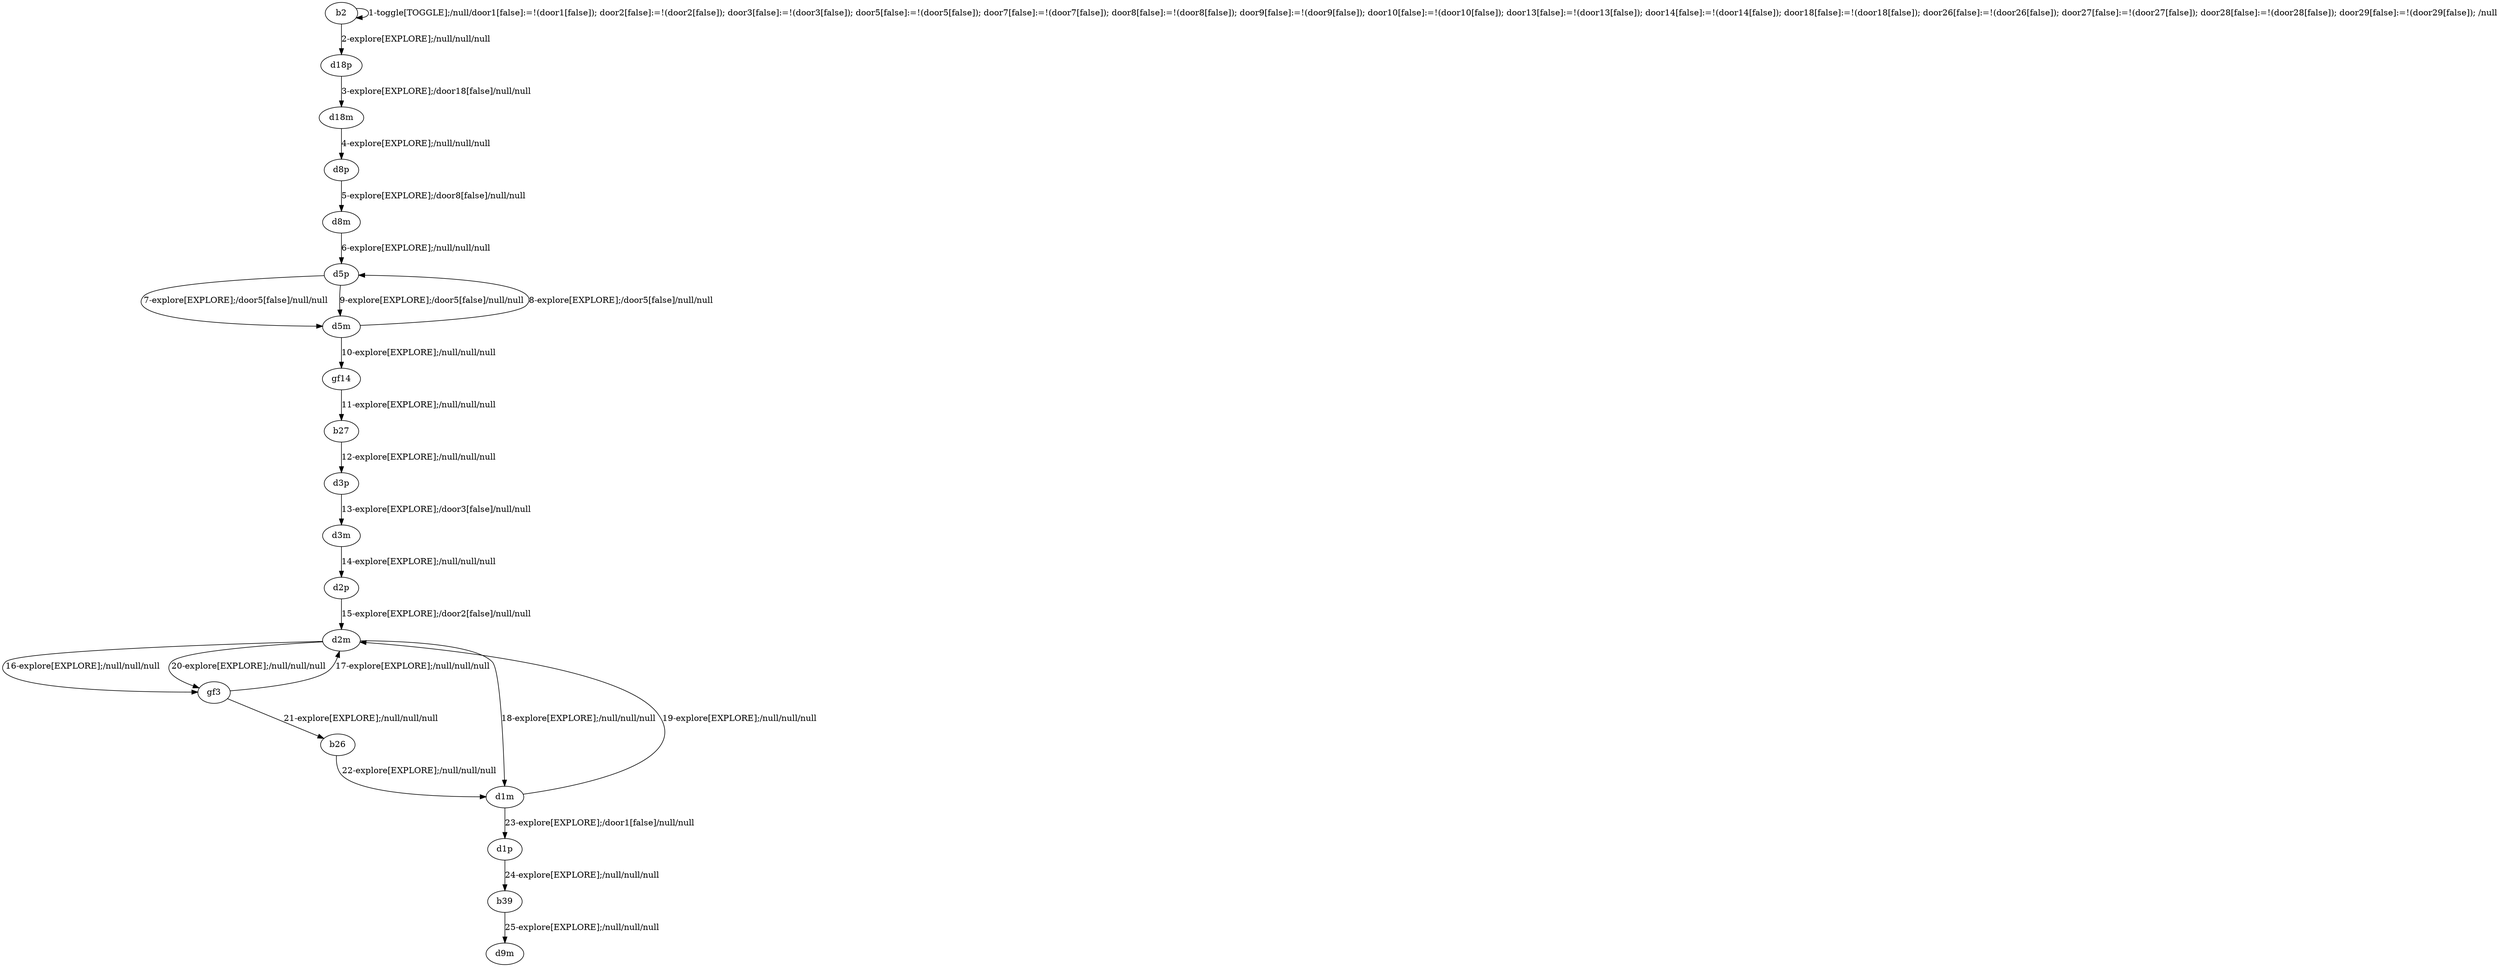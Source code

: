 # Total number of goals covered by this test: 1
# b39 --> d9m

digraph g {
"b2" -> "b2" [label = "1-toggle[TOGGLE];/null/door1[false]:=!(door1[false]); door2[false]:=!(door2[false]); door3[false]:=!(door3[false]); door5[false]:=!(door5[false]); door7[false]:=!(door7[false]); door8[false]:=!(door8[false]); door9[false]:=!(door9[false]); door10[false]:=!(door10[false]); door13[false]:=!(door13[false]); door14[false]:=!(door14[false]); door18[false]:=!(door18[false]); door26[false]:=!(door26[false]); door27[false]:=!(door27[false]); door28[false]:=!(door28[false]); door29[false]:=!(door29[false]); /null"];
"b2" -> "d18p" [label = "2-explore[EXPLORE];/null/null/null"];
"d18p" -> "d18m" [label = "3-explore[EXPLORE];/door18[false]/null/null"];
"d18m" -> "d8p" [label = "4-explore[EXPLORE];/null/null/null"];
"d8p" -> "d8m" [label = "5-explore[EXPLORE];/door8[false]/null/null"];
"d8m" -> "d5p" [label = "6-explore[EXPLORE];/null/null/null"];
"d5p" -> "d5m" [label = "7-explore[EXPLORE];/door5[false]/null/null"];
"d5m" -> "d5p" [label = "8-explore[EXPLORE];/door5[false]/null/null"];
"d5p" -> "d5m" [label = "9-explore[EXPLORE];/door5[false]/null/null"];
"d5m" -> "gf14" [label = "10-explore[EXPLORE];/null/null/null"];
"gf14" -> "b27" [label = "11-explore[EXPLORE];/null/null/null"];
"b27" -> "d3p" [label = "12-explore[EXPLORE];/null/null/null"];
"d3p" -> "d3m" [label = "13-explore[EXPLORE];/door3[false]/null/null"];
"d3m" -> "d2p" [label = "14-explore[EXPLORE];/null/null/null"];
"d2p" -> "d2m" [label = "15-explore[EXPLORE];/door2[false]/null/null"];
"d2m" -> "gf3" [label = "16-explore[EXPLORE];/null/null/null"];
"gf3" -> "d2m" [label = "17-explore[EXPLORE];/null/null/null"];
"d2m" -> "d1m" [label = "18-explore[EXPLORE];/null/null/null"];
"d1m" -> "d2m" [label = "19-explore[EXPLORE];/null/null/null"];
"d2m" -> "gf3" [label = "20-explore[EXPLORE];/null/null/null"];
"gf3" -> "b26" [label = "21-explore[EXPLORE];/null/null/null"];
"b26" -> "d1m" [label = "22-explore[EXPLORE];/null/null/null"];
"d1m" -> "d1p" [label = "23-explore[EXPLORE];/door1[false]/null/null"];
"d1p" -> "b39" [label = "24-explore[EXPLORE];/null/null/null"];
"b39" -> "d9m" [label = "25-explore[EXPLORE];/null/null/null"];
}